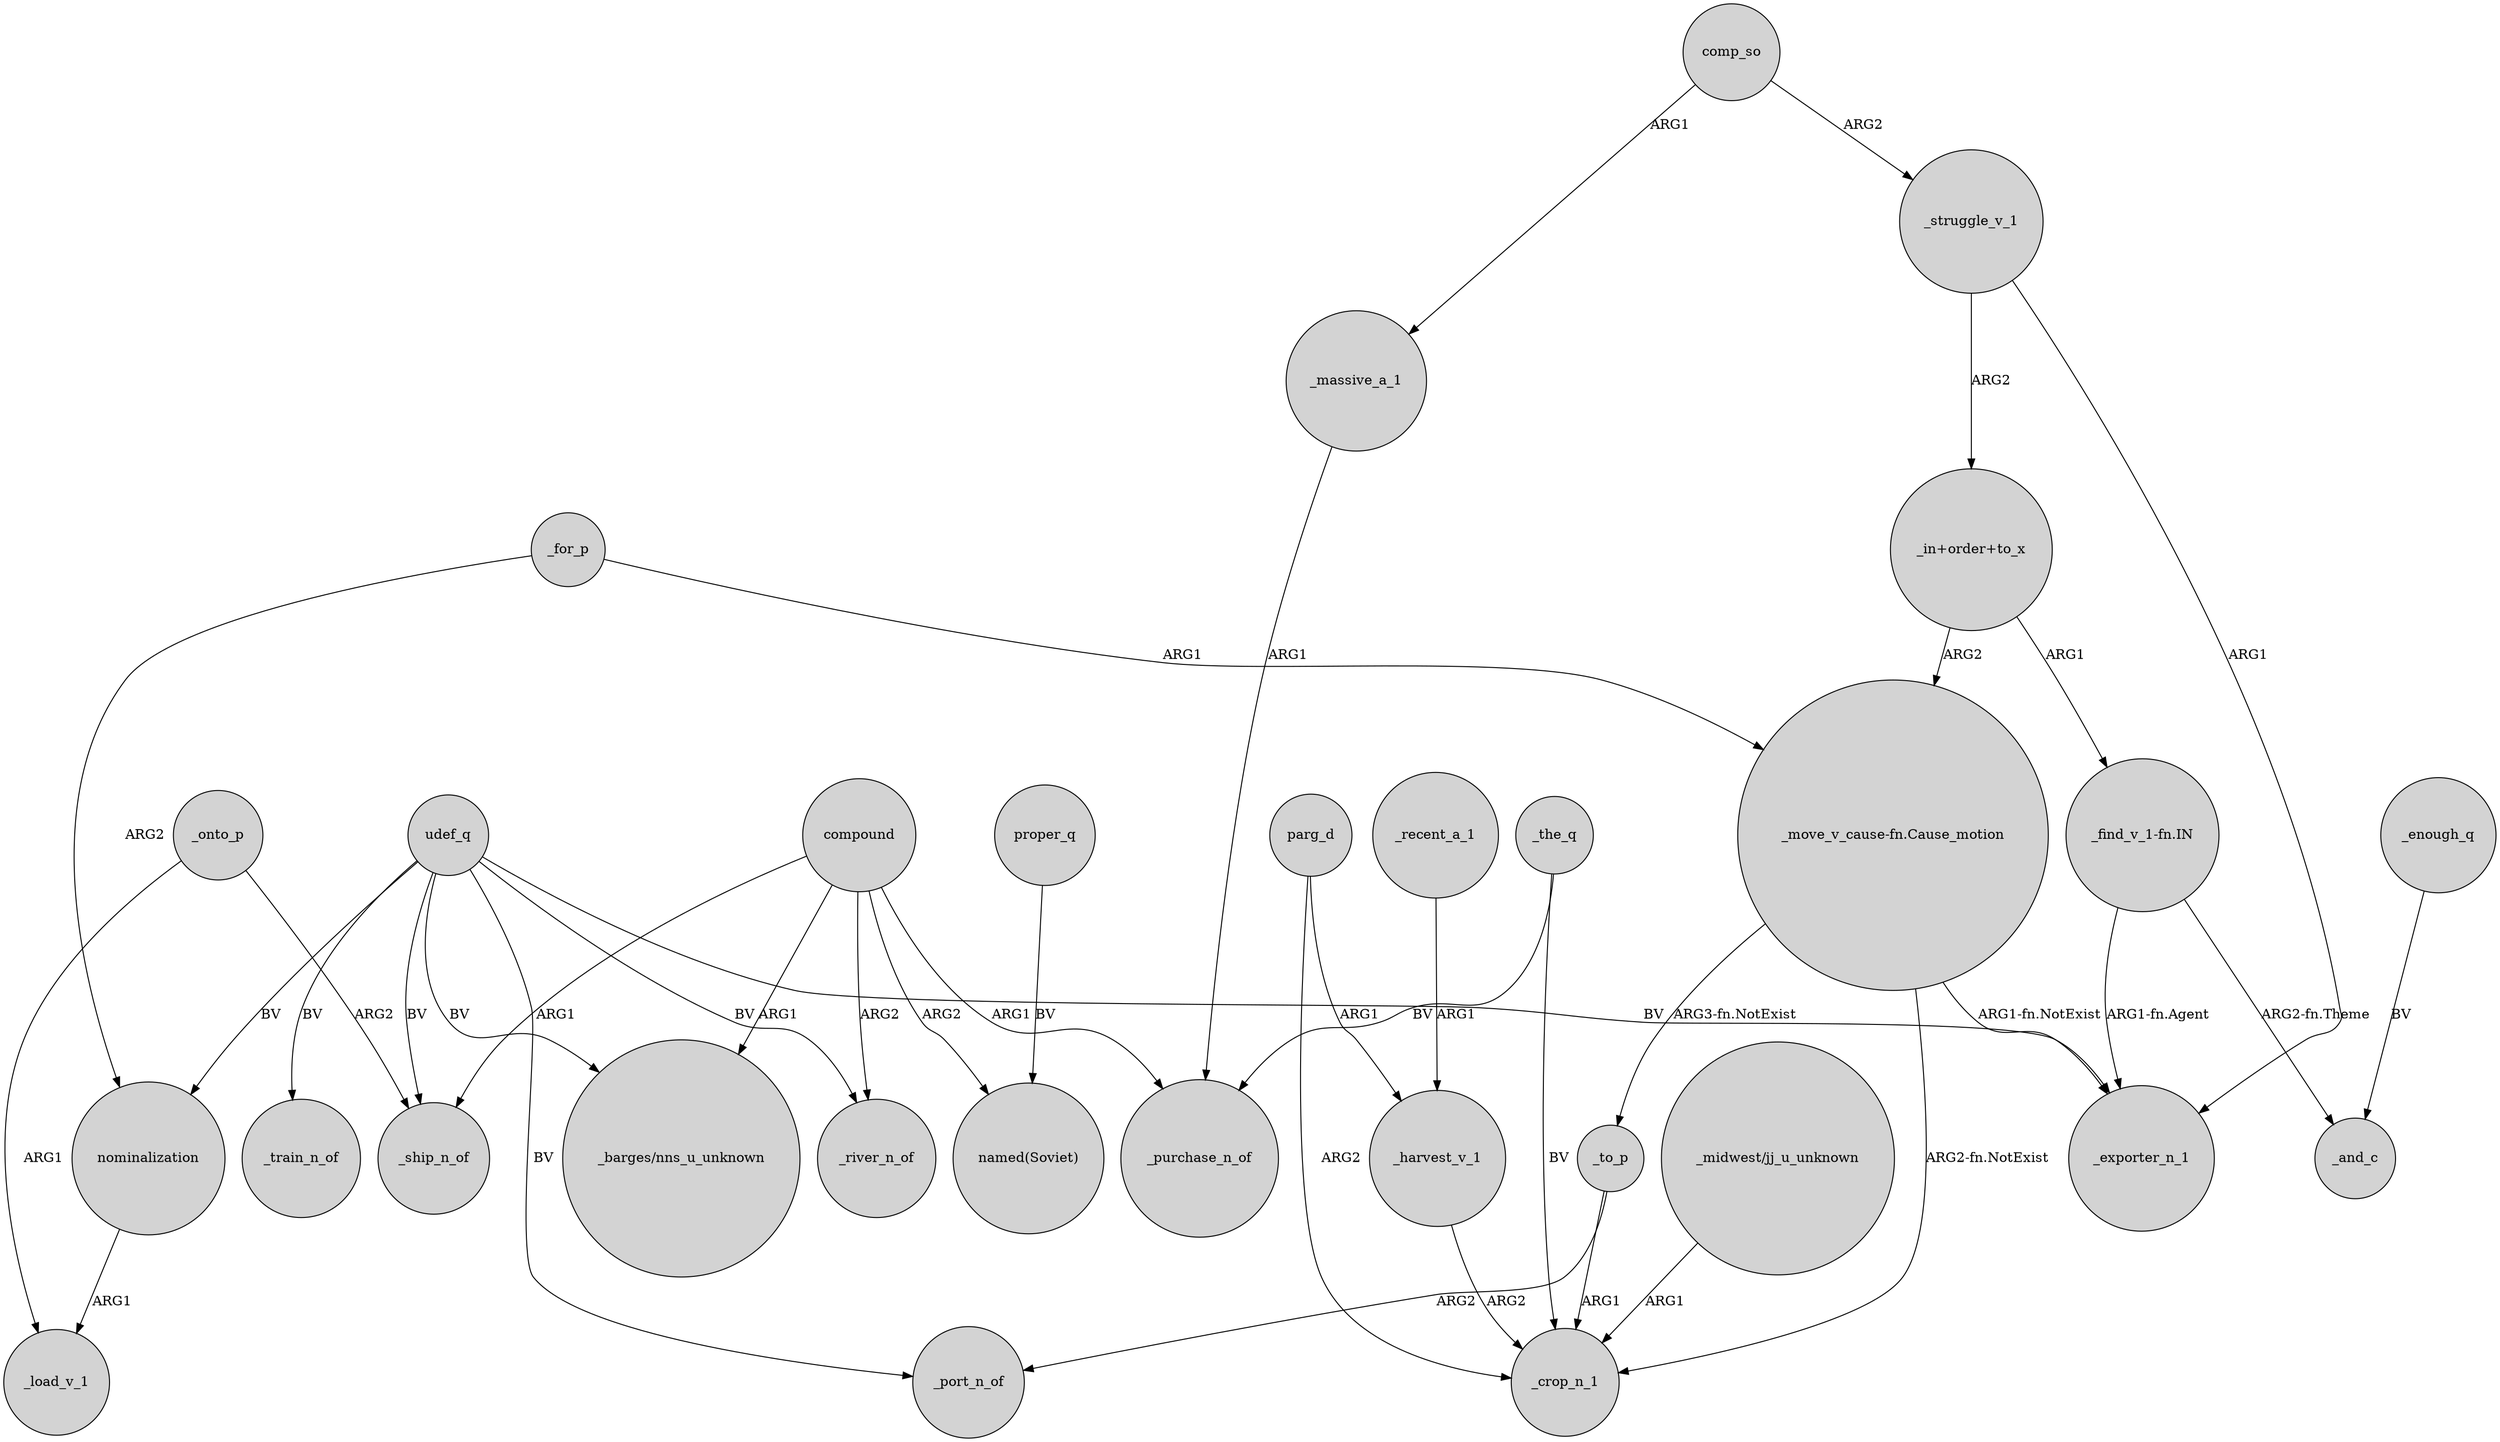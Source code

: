 digraph {
	node [shape=circle style=filled]
	udef_q -> _train_n_of [label=BV]
	parg_d -> _crop_n_1 [label=ARG2]
	_the_q -> _crop_n_1 [label=BV]
	_to_p -> _crop_n_1 [label=ARG1]
	udef_q -> _ship_n_of [label=BV]
	_massive_a_1 -> _purchase_n_of [label=ARG1]
	compound -> _purchase_n_of [label=ARG1]
	_for_p -> nominalization [label=ARG2]
	"_move_v_cause-fn.Cause_motion" -> _crop_n_1 [label="ARG2-fn.NotExist"]
	proper_q -> "named(Soviet)" [label=BV]
	_recent_a_1 -> _harvest_v_1 [label=ARG1]
	"_midwest/jj_u_unknown" -> _crop_n_1 [label=ARG1]
	_struggle_v_1 -> "_in+order+to_x" [label=ARG2]
	comp_so -> _massive_a_1 [label=ARG1]
	udef_q -> "_barges/nns_u_unknown" [label=BV]
	"_move_v_cause-fn.Cause_motion" -> _to_p [label="ARG3-fn.NotExist"]
	"_in+order+to_x" -> "_move_v_cause-fn.Cause_motion" [label=ARG2]
	compound -> _river_n_of [label=ARG2]
	_onto_p -> _load_v_1 [label=ARG1]
	compound -> "named(Soviet)" [label=ARG2]
	"_find_v_1-fn.IN" -> _exporter_n_1 [label="ARG1-fn.Agent"]
	udef_q -> nominalization [label=BV]
	compound -> _ship_n_of [label=ARG1]
	nominalization -> _load_v_1 [label=ARG1]
	_harvest_v_1 -> _crop_n_1 [label=ARG2]
	_onto_p -> _ship_n_of [label=ARG2]
	_enough_q -> _and_c [label=BV]
	parg_d -> _harvest_v_1 [label=ARG1]
	"_find_v_1-fn.IN" -> _and_c [label="ARG2-fn.Theme"]
	udef_q -> _port_n_of [label=BV]
	_for_p -> "_move_v_cause-fn.Cause_motion" [label=ARG1]
	_the_q -> _purchase_n_of [label=BV]
	"_in+order+to_x" -> "_find_v_1-fn.IN" [label=ARG1]
	compound -> "_barges/nns_u_unknown" [label=ARG1]
	_to_p -> _port_n_of [label=ARG2]
	_struggle_v_1 -> _exporter_n_1 [label=ARG1]
	comp_so -> _struggle_v_1 [label=ARG2]
	udef_q -> _river_n_of [label=BV]
	udef_q -> _exporter_n_1 [label=BV]
	"_move_v_cause-fn.Cause_motion" -> _exporter_n_1 [label="ARG1-fn.NotExist"]
}
